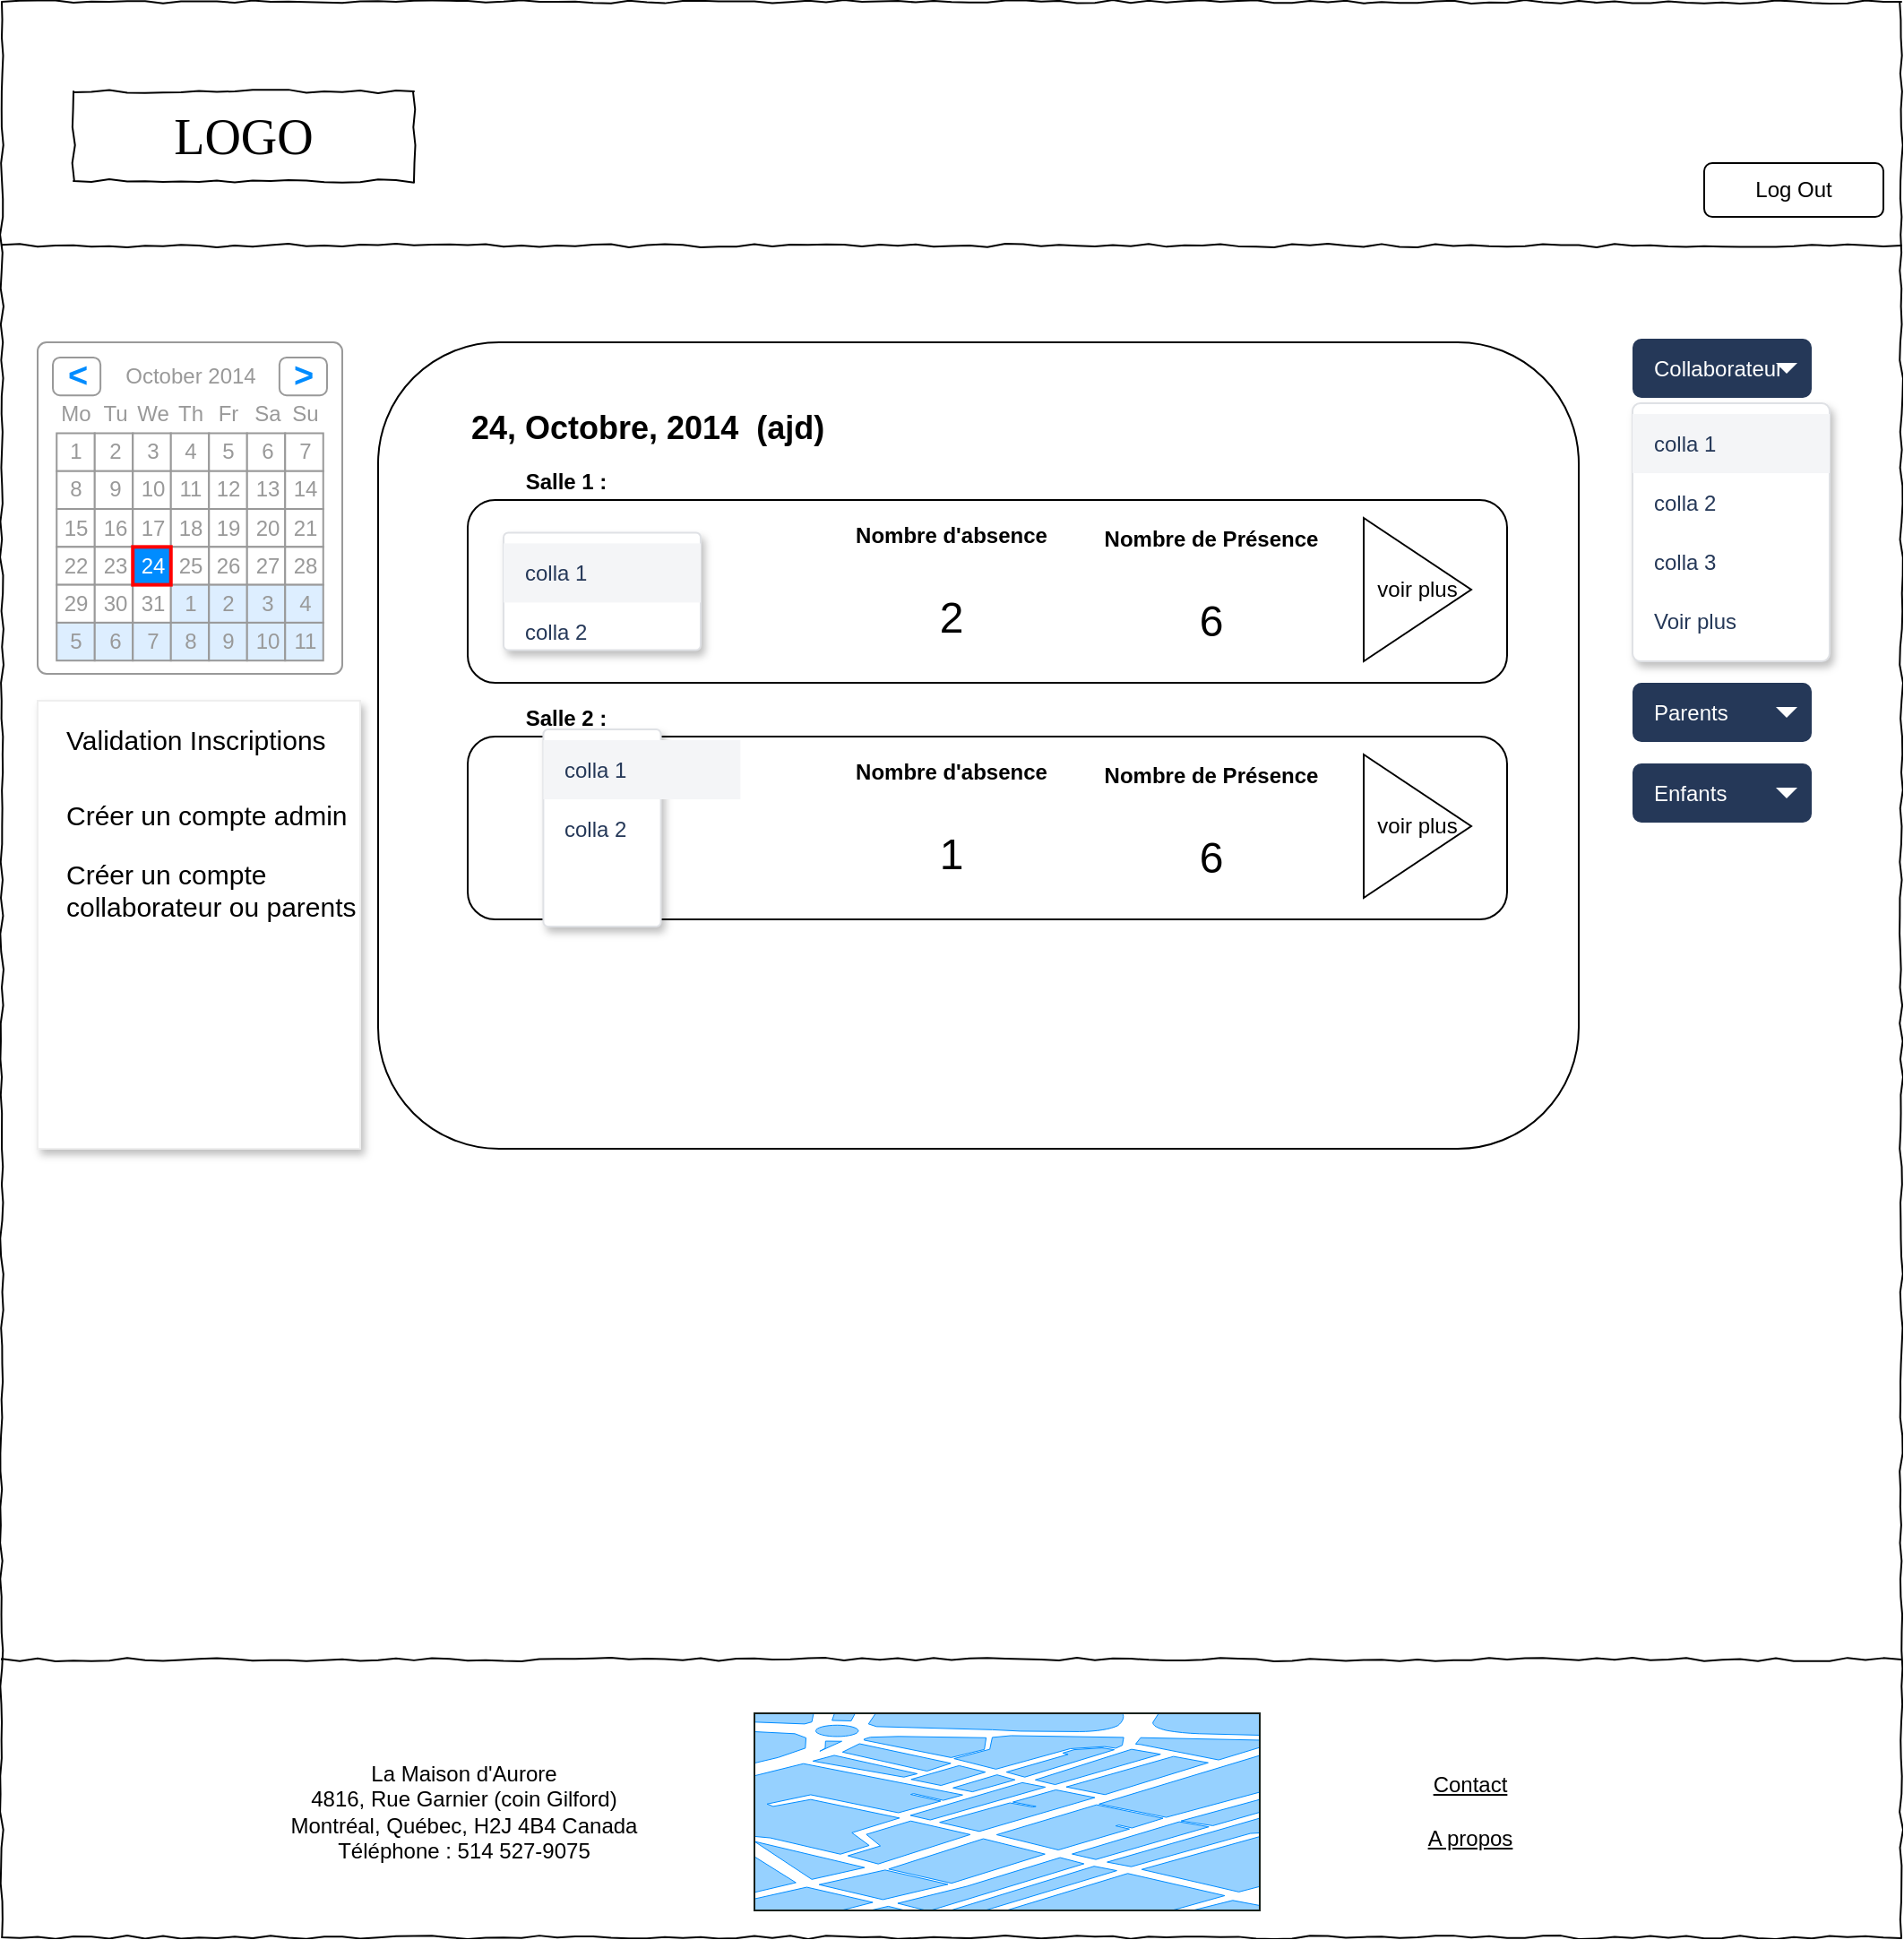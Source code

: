 <mxfile version="12.7.8" type="device"><diagram id="pYdvfN5qoWfZJTJxI68F" name="Page-1"><mxGraphModel dx="1278" dy="580" grid="1" gridSize="10" guides="1" tooltips="1" connect="1" arrows="1" fold="1" page="1" pageScale="1" pageWidth="850" pageHeight="1100" math="0" shadow="0"><root><mxCell id="EzVGDinSTwjoO5Y0ohgU-0"/><mxCell id="EzVGDinSTwjoO5Y0ohgU-1" parent="EzVGDinSTwjoO5Y0ohgU-0"/><mxCell id="vW4Id9L8aDtQEj2Flu6k-0" value="" style="whiteSpace=wrap;html=1;rounded=0;shadow=0;labelBackgroundColor=none;strokeColor=#000000;strokeWidth=1;fillColor=none;fontFamily=Verdana;fontSize=12;fontColor=#000000;align=center;comic=1;" vertex="1" parent="EzVGDinSTwjoO5Y0ohgU-1"><mxGeometry x="20" y="10" width="1060" height="1080" as="geometry"/></mxCell><mxCell id="vW4Id9L8aDtQEj2Flu6k-1" value="LOGO" style="whiteSpace=wrap;html=1;rounded=0;shadow=0;labelBackgroundColor=none;strokeWidth=1;fontFamily=Verdana;fontSize=28;align=center;comic=1;" vertex="1" parent="EzVGDinSTwjoO5Y0ohgU-1"><mxGeometry x="60" y="60" width="190" height="50" as="geometry"/></mxCell><mxCell id="vW4Id9L8aDtQEj2Flu6k-2" value="" style="line;strokeWidth=1;html=1;rounded=0;shadow=0;labelBackgroundColor=none;fillColor=none;fontFamily=Verdana;fontSize=14;fontColor=#000000;align=center;comic=1;" vertex="1" parent="EzVGDinSTwjoO5Y0ohgU-1"><mxGeometry x="20" y="141" width="1060" height="10" as="geometry"/></mxCell><mxCell id="vW4Id9L8aDtQEj2Flu6k-3" value="" style="line;strokeWidth=1;html=1;rounded=0;shadow=0;labelBackgroundColor=none;fillColor=none;fontFamily=Verdana;fontSize=14;fontColor=#000000;align=center;comic=1;" vertex="1" parent="EzVGDinSTwjoO5Y0ohgU-1"><mxGeometry x="20" y="930" width="1060" height="10" as="geometry"/></mxCell><mxCell id="vW4Id9L8aDtQEj2Flu6k-4" value="Contact" style="text;html=1;strokeColor=none;fillColor=none;align=center;verticalAlign=middle;whiteSpace=wrap;rounded=0;fontStyle=4" vertex="1" parent="EzVGDinSTwjoO5Y0ohgU-1"><mxGeometry x="773" y="995" width="133" height="20" as="geometry"/></mxCell><mxCell id="vW4Id9L8aDtQEj2Flu6k-5" value="A propos" style="text;html=1;strokeColor=none;fillColor=none;align=center;verticalAlign=middle;whiteSpace=wrap;rounded=0;fontStyle=4" vertex="1" parent="EzVGDinSTwjoO5Y0ohgU-1"><mxGeometry x="773" y="1025" width="133" height="20" as="geometry"/></mxCell><mxCell id="vW4Id9L8aDtQEj2Flu6k-6" value="" style="verticalLabelPosition=bottom;verticalAlign=top;html=1;shadow=0;dashed=0;strokeWidth=1;shape=mxgraph.ios.iBgMap;strokeColor=#18211b;strokeColor2=#008cff;fillColor2=#96D1FF;" vertex="1" parent="EzVGDinSTwjoO5Y0ohgU-1"><mxGeometry x="440" y="965" width="282" height="110" as="geometry"/></mxCell><mxCell id="vW4Id9L8aDtQEj2Flu6k-7" value="La Maison d'Aurore &lt;br&gt;4816, Rue Garnier (coin Gilford)&lt;br&gt;Montréal, Québec, H2J 4B4 Canada &lt;br&gt;Téléphone : 514 527-9075" style="text;html=1;strokeColor=none;fillColor=none;align=center;verticalAlign=middle;whiteSpace=wrap;rounded=0;fontStyle=0" vertex="1" parent="EzVGDinSTwjoO5Y0ohgU-1"><mxGeometry x="177.5" y="955" width="200" height="130" as="geometry"/></mxCell><mxCell id="Zo04l2iPIsnCxyLnfSjC-1" value="" style="group" vertex="1" connectable="0" parent="EzVGDinSTwjoO5Y0ohgU-1"><mxGeometry x="930" y="390" width="110" height="180" as="geometry"/></mxCell><mxCell id="vW4Id9L8aDtQEj2Flu6k-44" value="Parents" style="rounded=1;fillColor=#253858;strokeColor=none;html=1;fontColor=#ffffff;align=left;fontSize=12;spacingLeft=10" vertex="1" parent="Zo04l2iPIsnCxyLnfSjC-1"><mxGeometry width="100" height="33" as="geometry"/></mxCell><mxCell id="vW4Id9L8aDtQEj2Flu6k-45" value="" style="shape=triangle;direction=south;fillColor=#ffffff;strokeColor=none;html=1" vertex="1" parent="vW4Id9L8aDtQEj2Flu6k-44"><mxGeometry x="1" y="0.5" width="12" height="6" relative="1" as="geometry"><mxPoint x="-20" y="-3" as="offset"/></mxGeometry></mxCell><mxCell id="Zo04l2iPIsnCxyLnfSjC-2" value="" style="group" vertex="1" connectable="0" parent="EzVGDinSTwjoO5Y0ohgU-1"><mxGeometry x="930" y="435" width="110" height="180" as="geometry"/></mxCell><mxCell id="Zo04l2iPIsnCxyLnfSjC-3" value="Enfants" style="rounded=1;fillColor=#253858;strokeColor=none;html=1;fontColor=#ffffff;align=left;fontSize=12;spacingLeft=10" vertex="1" parent="Zo04l2iPIsnCxyLnfSjC-2"><mxGeometry width="100" height="33" as="geometry"/></mxCell><mxCell id="Zo04l2iPIsnCxyLnfSjC-4" value="" style="shape=triangle;direction=south;fillColor=#ffffff;strokeColor=none;html=1" vertex="1" parent="Zo04l2iPIsnCxyLnfSjC-3"><mxGeometry x="1" y="0.5" width="12" height="6" relative="1" as="geometry"><mxPoint x="-20" y="-3" as="offset"/></mxGeometry></mxCell><mxCell id="Zo04l2iPIsnCxyLnfSjC-65" value="" style="rounded=1;whiteSpace=wrap;html=1;" vertex="1" parent="EzVGDinSTwjoO5Y0ohgU-1"><mxGeometry x="230" y="200" width="670" height="450" as="geometry"/></mxCell><mxCell id="Zo04l2iPIsnCxyLnfSjC-66" value="&lt;b&gt;&lt;font style=&quot;font-size: 18px&quot;&gt;24, Octobre, 2014&amp;nbsp; (ajd)&lt;/font&gt;&lt;/b&gt;" style="text;html=1;strokeColor=none;fillColor=none;align=left;verticalAlign=middle;whiteSpace=wrap;rounded=0;" vertex="1" parent="EzVGDinSTwjoO5Y0ohgU-1"><mxGeometry x="280" y="238" width="370" height="20" as="geometry"/></mxCell><mxCell id="Zo04l2iPIsnCxyLnfSjC-91" value="" style="group" vertex="1" connectable="0" parent="EzVGDinSTwjoO5Y0ohgU-1"><mxGeometry x="40" y="200" width="170" height="185" as="geometry"/></mxCell><mxCell id="Zo04l2iPIsnCxyLnfSjC-12" value="" style="strokeWidth=1;shadow=0;dashed=0;align=center;html=1;shape=mxgraph.mockup.forms.rrect;rSize=5;strokeColor=#999999;fillColor=#ffffff;" vertex="1" parent="Zo04l2iPIsnCxyLnfSjC-91"><mxGeometry width="170" height="185" as="geometry"/></mxCell><mxCell id="Zo04l2iPIsnCxyLnfSjC-13" value="October 2014" style="strokeWidth=1;shadow=0;dashed=0;align=center;html=1;shape=mxgraph.mockup.forms.anchor;fontColor=#999999;" vertex="1" parent="Zo04l2iPIsnCxyLnfSjC-12"><mxGeometry x="31.875" y="8.457" width="106.25" height="21.143" as="geometry"/></mxCell><mxCell id="Zo04l2iPIsnCxyLnfSjC-14" value="&lt;" style="strokeWidth=1;shadow=0;dashed=0;align=center;html=1;shape=mxgraph.mockup.forms.rrect;rSize=4;strokeColor=#999999;fontColor=#008cff;fontSize=19;fontStyle=1;" vertex="1" parent="Zo04l2iPIsnCxyLnfSjC-12"><mxGeometry x="8.5" y="8.457" width="26.562" height="21.143" as="geometry"/></mxCell><mxCell id="Zo04l2iPIsnCxyLnfSjC-15" value="&gt;" style="strokeWidth=1;shadow=0;dashed=0;align=center;html=1;shape=mxgraph.mockup.forms.rrect;rSize=4;strokeColor=#999999;fontColor=#008cff;fontSize=19;fontStyle=1;" vertex="1" parent="Zo04l2iPIsnCxyLnfSjC-12"><mxGeometry x="134.938" y="8.457" width="26.562" height="21.143" as="geometry"/></mxCell><mxCell id="Zo04l2iPIsnCxyLnfSjC-16" value="Mo" style="strokeWidth=1;shadow=0;dashed=0;align=center;html=1;shape=mxgraph.mockup.forms.anchor;fontColor=#999999;" vertex="1" parent="Zo04l2iPIsnCxyLnfSjC-12"><mxGeometry x="10.625" y="29.6" width="21.25" height="21.143" as="geometry"/></mxCell><mxCell id="Zo04l2iPIsnCxyLnfSjC-17" value="Tu" style="strokeWidth=1;shadow=0;dashed=0;align=center;html=1;shape=mxgraph.mockup.forms.anchor;fontColor=#999999;" vertex="1" parent="Zo04l2iPIsnCxyLnfSjC-12"><mxGeometry x="31.875" y="29.6" width="21.25" height="21.143" as="geometry"/></mxCell><mxCell id="Zo04l2iPIsnCxyLnfSjC-18" value="We" style="strokeWidth=1;shadow=0;dashed=0;align=center;html=1;shape=mxgraph.mockup.forms.anchor;fontColor=#999999;" vertex="1" parent="Zo04l2iPIsnCxyLnfSjC-12"><mxGeometry x="53.125" y="29.6" width="21.25" height="21.143" as="geometry"/></mxCell><mxCell id="Zo04l2iPIsnCxyLnfSjC-19" value="Th" style="strokeWidth=1;shadow=0;dashed=0;align=center;html=1;shape=mxgraph.mockup.forms.anchor;fontColor=#999999;" vertex="1" parent="Zo04l2iPIsnCxyLnfSjC-12"><mxGeometry x="74.375" y="29.6" width="21.25" height="21.143" as="geometry"/></mxCell><mxCell id="Zo04l2iPIsnCxyLnfSjC-20" value="Fr" style="strokeWidth=1;shadow=0;dashed=0;align=center;html=1;shape=mxgraph.mockup.forms.anchor;fontColor=#999999;" vertex="1" parent="Zo04l2iPIsnCxyLnfSjC-12"><mxGeometry x="95.625" y="29.6" width="21.25" height="21.143" as="geometry"/></mxCell><mxCell id="Zo04l2iPIsnCxyLnfSjC-21" value="Sa" style="strokeWidth=1;shadow=0;dashed=0;align=center;html=1;shape=mxgraph.mockup.forms.anchor;fontColor=#999999;" vertex="1" parent="Zo04l2iPIsnCxyLnfSjC-12"><mxGeometry x="116.875" y="29.6" width="21.25" height="21.143" as="geometry"/></mxCell><mxCell id="Zo04l2iPIsnCxyLnfSjC-22" value="Su" style="strokeWidth=1;shadow=0;dashed=0;align=center;html=1;shape=mxgraph.mockup.forms.anchor;fontColor=#999999;" vertex="1" parent="Zo04l2iPIsnCxyLnfSjC-12"><mxGeometry x="138.125" y="29.6" width="21.25" height="21.143" as="geometry"/></mxCell><mxCell id="Zo04l2iPIsnCxyLnfSjC-23" value="1" style="strokeWidth=1;shadow=0;dashed=0;align=center;html=1;shape=mxgraph.mockup.forms.rrect;rSize=0;strokeColor=#999999;fontColor=#999999;" vertex="1" parent="Zo04l2iPIsnCxyLnfSjC-12"><mxGeometry x="10.625" y="50.743" width="21.25" height="21.143" as="geometry"/></mxCell><mxCell id="Zo04l2iPIsnCxyLnfSjC-24" value="2" style="strokeWidth=1;shadow=0;dashed=0;align=center;html=1;shape=mxgraph.mockup.forms.rrect;rSize=0;strokeColor=#999999;fontColor=#999999;" vertex="1" parent="Zo04l2iPIsnCxyLnfSjC-12"><mxGeometry x="31.875" y="50.743" width="21.25" height="21.143" as="geometry"/></mxCell><mxCell id="Zo04l2iPIsnCxyLnfSjC-25" value="3" style="strokeWidth=1;shadow=0;dashed=0;align=center;html=1;shape=mxgraph.mockup.forms.rrect;rSize=0;strokeColor=#999999;fontColor=#999999;" vertex="1" parent="Zo04l2iPIsnCxyLnfSjC-12"><mxGeometry x="53.125" y="50.743" width="21.25" height="21.143" as="geometry"/></mxCell><mxCell id="Zo04l2iPIsnCxyLnfSjC-26" value="4" style="strokeWidth=1;shadow=0;dashed=0;align=center;html=1;shape=mxgraph.mockup.forms.rrect;rSize=0;strokeColor=#999999;fontColor=#999999;" vertex="1" parent="Zo04l2iPIsnCxyLnfSjC-12"><mxGeometry x="74.375" y="50.743" width="21.25" height="21.143" as="geometry"/></mxCell><mxCell id="Zo04l2iPIsnCxyLnfSjC-27" value="5" style="strokeWidth=1;shadow=0;dashed=0;align=center;html=1;shape=mxgraph.mockup.forms.rrect;rSize=0;strokeColor=#999999;fontColor=#999999;" vertex="1" parent="Zo04l2iPIsnCxyLnfSjC-12"><mxGeometry x="95.625" y="50.743" width="21.25" height="21.143" as="geometry"/></mxCell><mxCell id="Zo04l2iPIsnCxyLnfSjC-28" value="6" style="strokeWidth=1;shadow=0;dashed=0;align=center;html=1;shape=mxgraph.mockup.forms.rrect;rSize=0;strokeColor=#999999;fontColor=#999999;" vertex="1" parent="Zo04l2iPIsnCxyLnfSjC-12"><mxGeometry x="116.875" y="50.743" width="21.25" height="21.143" as="geometry"/></mxCell><mxCell id="Zo04l2iPIsnCxyLnfSjC-29" value="7" style="strokeWidth=1;shadow=0;dashed=0;align=center;html=1;shape=mxgraph.mockup.forms.rrect;rSize=0;strokeColor=#999999;fontColor=#999999;" vertex="1" parent="Zo04l2iPIsnCxyLnfSjC-12"><mxGeometry x="138.125" y="50.743" width="21.25" height="21.143" as="geometry"/></mxCell><mxCell id="Zo04l2iPIsnCxyLnfSjC-30" value="8" style="strokeWidth=1;shadow=0;dashed=0;align=center;html=1;shape=mxgraph.mockup.forms.rrect;rSize=0;strokeColor=#999999;fontColor=#999999;" vertex="1" parent="Zo04l2iPIsnCxyLnfSjC-12"><mxGeometry x="10.625" y="71.886" width="21.25" height="21.143" as="geometry"/></mxCell><mxCell id="Zo04l2iPIsnCxyLnfSjC-31" value="9" style="strokeWidth=1;shadow=0;dashed=0;align=center;html=1;shape=mxgraph.mockup.forms.rrect;rSize=0;strokeColor=#999999;fontColor=#999999;" vertex="1" parent="Zo04l2iPIsnCxyLnfSjC-12"><mxGeometry x="31.875" y="71.886" width="21.25" height="21.143" as="geometry"/></mxCell><mxCell id="Zo04l2iPIsnCxyLnfSjC-32" value="10" style="strokeWidth=1;shadow=0;dashed=0;align=center;html=1;shape=mxgraph.mockup.forms.rrect;rSize=0;strokeColor=#999999;fontColor=#999999;" vertex="1" parent="Zo04l2iPIsnCxyLnfSjC-12"><mxGeometry x="53.125" y="71.886" width="21.25" height="21.143" as="geometry"/></mxCell><mxCell id="Zo04l2iPIsnCxyLnfSjC-33" value="11" style="strokeWidth=1;shadow=0;dashed=0;align=center;html=1;shape=mxgraph.mockup.forms.rrect;rSize=0;strokeColor=#999999;fontColor=#999999;" vertex="1" parent="Zo04l2iPIsnCxyLnfSjC-12"><mxGeometry x="74.375" y="71.886" width="21.25" height="21.143" as="geometry"/></mxCell><mxCell id="Zo04l2iPIsnCxyLnfSjC-34" value="12" style="strokeWidth=1;shadow=0;dashed=0;align=center;html=1;shape=mxgraph.mockup.forms.rrect;rSize=0;strokeColor=#999999;fontColor=#999999;" vertex="1" parent="Zo04l2iPIsnCxyLnfSjC-12"><mxGeometry x="95.625" y="71.886" width="21.25" height="21.143" as="geometry"/></mxCell><mxCell id="Zo04l2iPIsnCxyLnfSjC-35" value="13" style="strokeWidth=1;shadow=0;dashed=0;align=center;html=1;shape=mxgraph.mockup.forms.rrect;rSize=0;strokeColor=#999999;fontColor=#999999;" vertex="1" parent="Zo04l2iPIsnCxyLnfSjC-12"><mxGeometry x="116.875" y="71.886" width="21.25" height="21.143" as="geometry"/></mxCell><mxCell id="Zo04l2iPIsnCxyLnfSjC-36" value="14" style="strokeWidth=1;shadow=0;dashed=0;align=center;html=1;shape=mxgraph.mockup.forms.rrect;rSize=0;strokeColor=#999999;fontColor=#999999;" vertex="1" parent="Zo04l2iPIsnCxyLnfSjC-12"><mxGeometry x="138.125" y="71.886" width="21.25" height="21.143" as="geometry"/></mxCell><mxCell id="Zo04l2iPIsnCxyLnfSjC-37" value="15" style="strokeWidth=1;shadow=0;dashed=0;align=center;html=1;shape=mxgraph.mockup.forms.rrect;rSize=0;strokeColor=#999999;fontColor=#999999;" vertex="1" parent="Zo04l2iPIsnCxyLnfSjC-12"><mxGeometry x="10.625" y="93.029" width="21.25" height="21.143" as="geometry"/></mxCell><mxCell id="Zo04l2iPIsnCxyLnfSjC-38" value="16" style="strokeWidth=1;shadow=0;dashed=0;align=center;html=1;shape=mxgraph.mockup.forms.rrect;rSize=0;strokeColor=#999999;fontColor=#999999;" vertex="1" parent="Zo04l2iPIsnCxyLnfSjC-12"><mxGeometry x="31.875" y="93.029" width="21.25" height="21.143" as="geometry"/></mxCell><mxCell id="Zo04l2iPIsnCxyLnfSjC-39" value="17" style="strokeWidth=1;shadow=0;dashed=0;align=center;html=1;shape=mxgraph.mockup.forms.rrect;rSize=0;strokeColor=#999999;fontColor=#999999;" vertex="1" parent="Zo04l2iPIsnCxyLnfSjC-12"><mxGeometry x="53.125" y="93.029" width="21.25" height="21.143" as="geometry"/></mxCell><mxCell id="Zo04l2iPIsnCxyLnfSjC-40" value="18" style="strokeWidth=1;shadow=0;dashed=0;align=center;html=1;shape=mxgraph.mockup.forms.rrect;rSize=0;strokeColor=#999999;fontColor=#999999;" vertex="1" parent="Zo04l2iPIsnCxyLnfSjC-12"><mxGeometry x="74.375" y="93.029" width="21.25" height="21.143" as="geometry"/></mxCell><mxCell id="Zo04l2iPIsnCxyLnfSjC-41" value="19" style="strokeWidth=1;shadow=0;dashed=0;align=center;html=1;shape=mxgraph.mockup.forms.rrect;rSize=0;strokeColor=#999999;fontColor=#999999;" vertex="1" parent="Zo04l2iPIsnCxyLnfSjC-12"><mxGeometry x="95.625" y="93.029" width="21.25" height="21.143" as="geometry"/></mxCell><mxCell id="Zo04l2iPIsnCxyLnfSjC-42" value="20" style="strokeWidth=1;shadow=0;dashed=0;align=center;html=1;shape=mxgraph.mockup.forms.rrect;rSize=0;strokeColor=#999999;fontColor=#999999;" vertex="1" parent="Zo04l2iPIsnCxyLnfSjC-12"><mxGeometry x="116.875" y="93.029" width="21.25" height="21.143" as="geometry"/></mxCell><mxCell id="Zo04l2iPIsnCxyLnfSjC-43" value="21" style="strokeWidth=1;shadow=0;dashed=0;align=center;html=1;shape=mxgraph.mockup.forms.rrect;rSize=0;strokeColor=#999999;fontColor=#999999;" vertex="1" parent="Zo04l2iPIsnCxyLnfSjC-12"><mxGeometry x="138.125" y="93.029" width="21.25" height="21.143" as="geometry"/></mxCell><mxCell id="Zo04l2iPIsnCxyLnfSjC-44" value="22" style="strokeWidth=1;shadow=0;dashed=0;align=center;html=1;shape=mxgraph.mockup.forms.rrect;rSize=0;strokeColor=#999999;fontColor=#999999;" vertex="1" parent="Zo04l2iPIsnCxyLnfSjC-12"><mxGeometry x="10.625" y="114.171" width="21.25" height="21.143" as="geometry"/></mxCell><mxCell id="Zo04l2iPIsnCxyLnfSjC-45" value="23" style="strokeWidth=1;shadow=0;dashed=0;align=center;html=1;shape=mxgraph.mockup.forms.rrect;rSize=0;strokeColor=#999999;fontColor=#999999;" vertex="1" parent="Zo04l2iPIsnCxyLnfSjC-12"><mxGeometry x="31.875" y="114.171" width="21.25" height="21.143" as="geometry"/></mxCell><mxCell id="Zo04l2iPIsnCxyLnfSjC-46" value="25" style="strokeWidth=1;shadow=0;dashed=0;align=center;html=1;shape=mxgraph.mockup.forms.rrect;rSize=0;strokeColor=#999999;fontColor=#999999;" vertex="1" parent="Zo04l2iPIsnCxyLnfSjC-12"><mxGeometry x="74.375" y="114.171" width="21.25" height="21.143" as="geometry"/></mxCell><mxCell id="Zo04l2iPIsnCxyLnfSjC-47" value="26" style="strokeWidth=1;shadow=0;dashed=0;align=center;html=1;shape=mxgraph.mockup.forms.rrect;rSize=0;strokeColor=#999999;fontColor=#999999;" vertex="1" parent="Zo04l2iPIsnCxyLnfSjC-12"><mxGeometry x="95.625" y="114.171" width="21.25" height="21.143" as="geometry"/></mxCell><mxCell id="Zo04l2iPIsnCxyLnfSjC-48" value="27" style="strokeWidth=1;shadow=0;dashed=0;align=center;html=1;shape=mxgraph.mockup.forms.rrect;rSize=0;strokeColor=#999999;fontColor=#999999;" vertex="1" parent="Zo04l2iPIsnCxyLnfSjC-12"><mxGeometry x="116.875" y="114.171" width="21.25" height="21.143" as="geometry"/></mxCell><mxCell id="Zo04l2iPIsnCxyLnfSjC-49" value="28" style="strokeWidth=1;shadow=0;dashed=0;align=center;html=1;shape=mxgraph.mockup.forms.rrect;rSize=0;strokeColor=#999999;fontColor=#999999;" vertex="1" parent="Zo04l2iPIsnCxyLnfSjC-12"><mxGeometry x="138.125" y="114.171" width="21.25" height="21.143" as="geometry"/></mxCell><mxCell id="Zo04l2iPIsnCxyLnfSjC-50" value="29" style="strokeWidth=1;shadow=0;dashed=0;align=center;html=1;shape=mxgraph.mockup.forms.rrect;rSize=0;strokeColor=#999999;fontColor=#999999;" vertex="1" parent="Zo04l2iPIsnCxyLnfSjC-12"><mxGeometry x="10.625" y="135.314" width="21.25" height="21.143" as="geometry"/></mxCell><mxCell id="Zo04l2iPIsnCxyLnfSjC-51" value="30" style="strokeWidth=1;shadow=0;dashed=0;align=center;html=1;shape=mxgraph.mockup.forms.rrect;rSize=0;strokeColor=#999999;fontColor=#999999;" vertex="1" parent="Zo04l2iPIsnCxyLnfSjC-12"><mxGeometry x="31.875" y="135.314" width="21.25" height="21.143" as="geometry"/></mxCell><mxCell id="Zo04l2iPIsnCxyLnfSjC-52" value="31" style="strokeWidth=1;shadow=0;dashed=0;align=center;html=1;shape=mxgraph.mockup.forms.rrect;rSize=0;strokeColor=#999999;fontColor=#999999;" vertex="1" parent="Zo04l2iPIsnCxyLnfSjC-12"><mxGeometry x="53.125" y="135.314" width="21.25" height="21.143" as="geometry"/></mxCell><mxCell id="Zo04l2iPIsnCxyLnfSjC-53" value="1" style="strokeWidth=1;shadow=0;dashed=0;align=center;html=1;shape=mxgraph.mockup.forms.rrect;rSize=0;strokeColor=#999999;fontColor=#999999;fillColor=#ddeeff;" vertex="1" parent="Zo04l2iPIsnCxyLnfSjC-12"><mxGeometry x="74.375" y="135.314" width="21.25" height="21.143" as="geometry"/></mxCell><mxCell id="Zo04l2iPIsnCxyLnfSjC-54" value="2" style="strokeWidth=1;shadow=0;dashed=0;align=center;html=1;shape=mxgraph.mockup.forms.rrect;rSize=0;strokeColor=#999999;fontColor=#999999;fillColor=#ddeeff;" vertex="1" parent="Zo04l2iPIsnCxyLnfSjC-12"><mxGeometry x="95.625" y="135.314" width="21.25" height="21.143" as="geometry"/></mxCell><mxCell id="Zo04l2iPIsnCxyLnfSjC-55" value="3" style="strokeWidth=1;shadow=0;dashed=0;align=center;html=1;shape=mxgraph.mockup.forms.rrect;rSize=0;strokeColor=#999999;fontColor=#999999;fillColor=#ddeeff;" vertex="1" parent="Zo04l2iPIsnCxyLnfSjC-12"><mxGeometry x="116.875" y="135.314" width="21.25" height="21.143" as="geometry"/></mxCell><mxCell id="Zo04l2iPIsnCxyLnfSjC-56" value="4" style="strokeWidth=1;shadow=0;dashed=0;align=center;html=1;shape=mxgraph.mockup.forms.rrect;rSize=0;strokeColor=#999999;fontColor=#999999;fillColor=#ddeeff;" vertex="1" parent="Zo04l2iPIsnCxyLnfSjC-12"><mxGeometry x="138.125" y="135.314" width="21.25" height="21.143" as="geometry"/></mxCell><mxCell id="Zo04l2iPIsnCxyLnfSjC-57" value="5" style="strokeWidth=1;shadow=0;dashed=0;align=center;html=1;shape=mxgraph.mockup.forms.rrect;rSize=0;strokeColor=#999999;fontColor=#999999;fillColor=#ddeeff;" vertex="1" parent="Zo04l2iPIsnCxyLnfSjC-12"><mxGeometry x="10.625" y="156.457" width="21.25" height="21.143" as="geometry"/></mxCell><mxCell id="Zo04l2iPIsnCxyLnfSjC-58" value="6" style="strokeWidth=1;shadow=0;dashed=0;align=center;html=1;shape=mxgraph.mockup.forms.rrect;rSize=0;strokeColor=#999999;fontColor=#999999;fillColor=#ddeeff;" vertex="1" parent="Zo04l2iPIsnCxyLnfSjC-12"><mxGeometry x="31.875" y="156.457" width="21.25" height="21.143" as="geometry"/></mxCell><mxCell id="Zo04l2iPIsnCxyLnfSjC-59" value="7" style="strokeWidth=1;shadow=0;dashed=0;align=center;html=1;shape=mxgraph.mockup.forms.rrect;rSize=0;strokeColor=#999999;fontColor=#999999;fillColor=#ddeeff;" vertex="1" parent="Zo04l2iPIsnCxyLnfSjC-12"><mxGeometry x="53.125" y="156.457" width="21.25" height="21.143" as="geometry"/></mxCell><mxCell id="Zo04l2iPIsnCxyLnfSjC-60" value="8" style="strokeWidth=1;shadow=0;dashed=0;align=center;html=1;shape=mxgraph.mockup.forms.rrect;rSize=0;strokeColor=#999999;fontColor=#999999;fillColor=#ddeeff;" vertex="1" parent="Zo04l2iPIsnCxyLnfSjC-12"><mxGeometry x="74.375" y="156.457" width="21.25" height="21.143" as="geometry"/></mxCell><mxCell id="Zo04l2iPIsnCxyLnfSjC-61" value="9" style="strokeWidth=1;shadow=0;dashed=0;align=center;html=1;shape=mxgraph.mockup.forms.rrect;rSize=0;strokeColor=#999999;fontColor=#999999;fillColor=#ddeeff;" vertex="1" parent="Zo04l2iPIsnCxyLnfSjC-12"><mxGeometry x="95.625" y="156.457" width="21.25" height="21.143" as="geometry"/></mxCell><mxCell id="Zo04l2iPIsnCxyLnfSjC-62" value="10" style="strokeWidth=1;shadow=0;dashed=0;align=center;html=1;shape=mxgraph.mockup.forms.rrect;rSize=0;strokeColor=#999999;fontColor=#999999;fillColor=#ddeeff;" vertex="1" parent="Zo04l2iPIsnCxyLnfSjC-12"><mxGeometry x="116.875" y="156.457" width="21.25" height="21.143" as="geometry"/></mxCell><mxCell id="Zo04l2iPIsnCxyLnfSjC-63" value="11" style="strokeWidth=1;shadow=0;dashed=0;align=center;html=1;shape=mxgraph.mockup.forms.rrect;rSize=0;strokeColor=#999999;fontColor=#999999;fillColor=#ddeeff;" vertex="1" parent="Zo04l2iPIsnCxyLnfSjC-12"><mxGeometry x="138.125" y="156.457" width="21.25" height="21.143" as="geometry"/></mxCell><mxCell id="Zo04l2iPIsnCxyLnfSjC-64" value="24" style="strokeWidth=1;shadow=0;dashed=0;align=center;html=1;shape=mxgraph.mockup.forms.rrect;rSize=0;strokeColor=#ff0000;fontColor=#ffffff;strokeWidth=2;fillColor=#008cff;" vertex="1" parent="Zo04l2iPIsnCxyLnfSjC-12"><mxGeometry x="53.125" y="114.171" width="21.25" height="21.143" as="geometry"/></mxCell><mxCell id="Zo04l2iPIsnCxyLnfSjC-94" value="" style="group" vertex="1" connectable="0" parent="EzVGDinSTwjoO5Y0ohgU-1"><mxGeometry x="280" y="268" width="580" height="122" as="geometry"/></mxCell><mxCell id="Zo04l2iPIsnCxyLnfSjC-68" value="" style="rounded=1;whiteSpace=wrap;html=1;" vertex="1" parent="Zo04l2iPIsnCxyLnfSjC-94"><mxGeometry y="20" width="580" height="102" as="geometry"/></mxCell><mxCell id="Zo04l2iPIsnCxyLnfSjC-69" value="Salle 1 :" style="text;html=1;strokeColor=none;fillColor=none;align=center;verticalAlign=middle;whiteSpace=wrap;rounded=0;fontStyle=1" vertex="1" parent="Zo04l2iPIsnCxyLnfSjC-94"><mxGeometry x="10" width="90" height="20" as="geometry"/></mxCell><mxCell id="Zo04l2iPIsnCxyLnfSjC-77" value="" style="rounded=1;fillColor=#ffffff;strokeColor=#DFE1E5;shadow=1;html=1;arcSize=4" vertex="1" parent="Zo04l2iPIsnCxyLnfSjC-94"><mxGeometry x="20" y="38.2" width="110" height="65.6" as="geometry"/></mxCell><mxCell id="Zo04l2iPIsnCxyLnfSjC-78" value="colla 1" style="rounded=0;fillColor=#F4F5F7;strokeColor=none;shadow=0;html=1;align=left;fontSize=12;spacingLeft=10;fontColor=#253858;resizeWidth=1" vertex="1" parent="Zo04l2iPIsnCxyLnfSjC-77"><mxGeometry width="110" height="33" relative="1" as="geometry"><mxPoint y="6" as="offset"/></mxGeometry></mxCell><mxCell id="Zo04l2iPIsnCxyLnfSjC-79" value="colla 2" style="rounded=0;fillColor=none;strokeColor=none;shadow=0;html=1;align=left;fontSize=12;spacingLeft=10;fontColor=#253858;resizeWidth=1" vertex="1" parent="Zo04l2iPIsnCxyLnfSjC-77"><mxGeometry width="110" height="33" relative="1" as="geometry"><mxPoint y="39" as="offset"/></mxGeometry></mxCell><mxCell id="Zo04l2iPIsnCxyLnfSjC-85" value="" style="group" vertex="1" connectable="0" parent="Zo04l2iPIsnCxyLnfSjC-94"><mxGeometry x="205" y="30" width="130" height="72" as="geometry"/></mxCell><mxCell id="Zo04l2iPIsnCxyLnfSjC-83" value="&lt;b&gt;Nombre d'absence&lt;/b&gt;" style="text;html=1;strokeColor=none;fillColor=none;align=center;verticalAlign=middle;whiteSpace=wrap;rounded=0;" vertex="1" parent="Zo04l2iPIsnCxyLnfSjC-85"><mxGeometry width="130" height="20" as="geometry"/></mxCell><mxCell id="Zo04l2iPIsnCxyLnfSjC-84" value="&lt;font style=&quot;font-size: 24px&quot;&gt;2&lt;/font&gt;" style="text;html=1;strokeColor=none;fillColor=none;align=center;verticalAlign=middle;whiteSpace=wrap;rounded=0;" vertex="1" parent="Zo04l2iPIsnCxyLnfSjC-85"><mxGeometry x="40" y="40" width="50" height="32" as="geometry"/></mxCell><mxCell id="Zo04l2iPIsnCxyLnfSjC-86" value="" style="group" vertex="1" connectable="0" parent="Zo04l2iPIsnCxyLnfSjC-94"><mxGeometry x="350" y="32" width="130" height="72" as="geometry"/></mxCell><mxCell id="Zo04l2iPIsnCxyLnfSjC-87" value="&lt;b&gt;Nombre de Présence&lt;/b&gt;" style="text;html=1;strokeColor=none;fillColor=none;align=center;verticalAlign=middle;whiteSpace=wrap;rounded=0;" vertex="1" parent="Zo04l2iPIsnCxyLnfSjC-86"><mxGeometry width="130" height="20" as="geometry"/></mxCell><mxCell id="Zo04l2iPIsnCxyLnfSjC-88" value="&lt;span style=&quot;font-size: 24px&quot;&gt;6&lt;/span&gt;" style="text;html=1;strokeColor=none;fillColor=none;align=center;verticalAlign=middle;whiteSpace=wrap;rounded=0;" vertex="1" parent="Zo04l2iPIsnCxyLnfSjC-86"><mxGeometry x="40" y="40" width="50" height="32" as="geometry"/></mxCell><mxCell id="Zo04l2iPIsnCxyLnfSjC-90" value="voir plus" style="triangle;whiteSpace=wrap;html=1;" vertex="1" parent="Zo04l2iPIsnCxyLnfSjC-94"><mxGeometry x="500" y="30" width="60" height="80" as="geometry"/></mxCell><mxCell id="Zo04l2iPIsnCxyLnfSjC-95" value="" style="group" vertex="1" connectable="0" parent="EzVGDinSTwjoO5Y0ohgU-1"><mxGeometry x="930" y="198" width="110" height="180" as="geometry"/></mxCell><mxCell id="Zo04l2iPIsnCxyLnfSjC-71" value="" style="group" vertex="1" connectable="0" parent="Zo04l2iPIsnCxyLnfSjC-95"><mxGeometry width="110" height="180" as="geometry"/></mxCell><mxCell id="Zo04l2iPIsnCxyLnfSjC-10" value="" style="group" vertex="1" connectable="0" parent="Zo04l2iPIsnCxyLnfSjC-71"><mxGeometry width="110" height="180" as="geometry"/></mxCell><mxCell id="Zo04l2iPIsnCxyLnfSjC-0" value="" style="group" vertex="1" connectable="0" parent="Zo04l2iPIsnCxyLnfSjC-10"><mxGeometry width="110" height="180" as="geometry"/></mxCell><mxCell id="vW4Id9L8aDtQEj2Flu6k-36" value="Collaborateur" style="rounded=1;fillColor=#253858;strokeColor=none;html=1;fontColor=#ffffff;align=left;fontSize=12;spacingLeft=10" vertex="1" parent="Zo04l2iPIsnCxyLnfSjC-0"><mxGeometry width="100" height="33" as="geometry"/></mxCell><mxCell id="vW4Id9L8aDtQEj2Flu6k-37" value="" style="shape=triangle;direction=south;fillColor=#ffffff;strokeColor=none;html=1" vertex="1" parent="vW4Id9L8aDtQEj2Flu6k-36"><mxGeometry x="1" y="0.5" width="12" height="6" relative="1" as="geometry"><mxPoint x="-20" y="-3" as="offset"/></mxGeometry></mxCell><mxCell id="vW4Id9L8aDtQEj2Flu6k-38" value="" style="rounded=1;fillColor=#ffffff;strokeColor=#DFE1E5;shadow=1;html=1;arcSize=4" vertex="1" parent="Zo04l2iPIsnCxyLnfSjC-0"><mxGeometry y="36" width="110" height="144" as="geometry"/></mxCell><mxCell id="vW4Id9L8aDtQEj2Flu6k-39" value="colla 1" style="rounded=0;fillColor=#F4F5F7;strokeColor=none;shadow=0;html=1;align=left;fontSize=12;spacingLeft=10;fontColor=#253858;resizeWidth=1" vertex="1" parent="vW4Id9L8aDtQEj2Flu6k-38"><mxGeometry width="110" height="33" relative="1" as="geometry"><mxPoint y="6" as="offset"/></mxGeometry></mxCell><mxCell id="vW4Id9L8aDtQEj2Flu6k-40" value="colla 2" style="rounded=0;fillColor=none;strokeColor=none;shadow=0;html=1;align=left;fontSize=12;spacingLeft=10;fontColor=#253858;resizeWidth=1" vertex="1" parent="vW4Id9L8aDtQEj2Flu6k-38"><mxGeometry width="110" height="33" relative="1" as="geometry"><mxPoint y="39" as="offset"/></mxGeometry></mxCell><mxCell id="vW4Id9L8aDtQEj2Flu6k-41" value="colla 3" style="rounded=0;fillColor=none;strokeColor=none;shadow=0;html=1;align=left;fontSize=12;spacingLeft=10;fontColor=#253858;resizeWidth=1" vertex="1" parent="vW4Id9L8aDtQEj2Flu6k-38"><mxGeometry width="110" height="33" relative="1" as="geometry"><mxPoint y="72" as="offset"/></mxGeometry></mxCell><mxCell id="vW4Id9L8aDtQEj2Flu6k-42" value="Voir plus" style="rounded=0;fillColor=none;strokeColor=none;shadow=0;html=1;align=left;fontSize=12;spacingLeft=10;fontColor=#253858;resizeWidth=1" vertex="1" parent="vW4Id9L8aDtQEj2Flu6k-38"><mxGeometry width="110" height="33" relative="1" as="geometry"><mxPoint y="105" as="offset"/></mxGeometry></mxCell><mxCell id="Zo04l2iPIsnCxyLnfSjC-96" value="" style="group" vertex="1" connectable="0" parent="EzVGDinSTwjoO5Y0ohgU-1"><mxGeometry x="280" y="400" width="580" height="122" as="geometry"/></mxCell><mxCell id="Zo04l2iPIsnCxyLnfSjC-97" value="" style="rounded=1;whiteSpace=wrap;html=1;" vertex="1" parent="Zo04l2iPIsnCxyLnfSjC-96"><mxGeometry y="20" width="580" height="102" as="geometry"/></mxCell><mxCell id="Zo04l2iPIsnCxyLnfSjC-98" value="Salle 2 :" style="text;html=1;strokeColor=none;fillColor=none;align=center;verticalAlign=middle;whiteSpace=wrap;rounded=0;fontStyle=1" vertex="1" parent="Zo04l2iPIsnCxyLnfSjC-96"><mxGeometry x="10" width="90" height="20" as="geometry"/></mxCell><mxCell id="Zo04l2iPIsnCxyLnfSjC-99" value="" style="rounded=1;fillColor=#ffffff;strokeColor=#DFE1E5;shadow=1;html=1;arcSize=4;direction=south;" vertex="1" parent="Zo04l2iPIsnCxyLnfSjC-96"><mxGeometry x="42.2" y="16.0" width="65.6" height="110" as="geometry"/></mxCell><mxCell id="Zo04l2iPIsnCxyLnfSjC-100" value="colla 1" style="rounded=0;fillColor=#F4F5F7;strokeColor=none;shadow=0;html=1;align=left;fontSize=12;spacingLeft=10;fontColor=#253858;resizeWidth=1" vertex="1" parent="Zo04l2iPIsnCxyLnfSjC-99"><mxGeometry width="110" height="33" relative="1" as="geometry"><mxPoint y="6" as="offset"/></mxGeometry></mxCell><mxCell id="Zo04l2iPIsnCxyLnfSjC-101" value="colla 2" style="rounded=0;fillColor=none;strokeColor=none;shadow=0;html=1;align=left;fontSize=12;spacingLeft=10;fontColor=#253858;resizeWidth=1" vertex="1" parent="Zo04l2iPIsnCxyLnfSjC-99"><mxGeometry width="110" height="33" relative="1" as="geometry"><mxPoint y="39" as="offset"/></mxGeometry></mxCell><mxCell id="Zo04l2iPIsnCxyLnfSjC-102" value="" style="group" vertex="1" connectable="0" parent="Zo04l2iPIsnCxyLnfSjC-96"><mxGeometry x="205" y="30" width="130" height="72" as="geometry"/></mxCell><mxCell id="Zo04l2iPIsnCxyLnfSjC-103" value="&lt;b&gt;Nombre d'absence&lt;/b&gt;" style="text;html=1;strokeColor=none;fillColor=none;align=center;verticalAlign=middle;whiteSpace=wrap;rounded=0;" vertex="1" parent="Zo04l2iPIsnCxyLnfSjC-102"><mxGeometry width="130" height="20" as="geometry"/></mxCell><mxCell id="Zo04l2iPIsnCxyLnfSjC-104" value="&lt;span style=&quot;font-size: 24px&quot;&gt;1&lt;/span&gt;" style="text;html=1;strokeColor=none;fillColor=none;align=center;verticalAlign=middle;whiteSpace=wrap;rounded=0;" vertex="1" parent="Zo04l2iPIsnCxyLnfSjC-102"><mxGeometry x="40" y="40" width="50" height="32" as="geometry"/></mxCell><mxCell id="Zo04l2iPIsnCxyLnfSjC-105" value="" style="group" vertex="1" connectable="0" parent="Zo04l2iPIsnCxyLnfSjC-96"><mxGeometry x="350" y="32" width="130" height="72" as="geometry"/></mxCell><mxCell id="Zo04l2iPIsnCxyLnfSjC-106" value="&lt;b&gt;Nombre de Présence&lt;/b&gt;" style="text;html=1;strokeColor=none;fillColor=none;align=center;verticalAlign=middle;whiteSpace=wrap;rounded=0;" vertex="1" parent="Zo04l2iPIsnCxyLnfSjC-105"><mxGeometry width="130" height="20" as="geometry"/></mxCell><mxCell id="Zo04l2iPIsnCxyLnfSjC-107" value="&lt;span style=&quot;font-size: 24px&quot;&gt;6&lt;/span&gt;" style="text;html=1;strokeColor=none;fillColor=none;align=center;verticalAlign=middle;whiteSpace=wrap;rounded=0;" vertex="1" parent="Zo04l2iPIsnCxyLnfSjC-105"><mxGeometry x="40" y="40" width="50" height="32" as="geometry"/></mxCell><mxCell id="Zo04l2iPIsnCxyLnfSjC-108" value="voir plus" style="triangle;whiteSpace=wrap;html=1;" vertex="1" parent="Zo04l2iPIsnCxyLnfSjC-96"><mxGeometry x="500" y="30" width="60" height="80" as="geometry"/></mxCell><mxCell id="Zo04l2iPIsnCxyLnfSjC-118" value="" style="perimeter=none;dashed=0;shape=rect;fillColor=#ffffff;strokeColor=#eeeeee;shadow=1;" vertex="1" parent="EzVGDinSTwjoO5Y0ohgU-1"><mxGeometry x="40" y="400" width="180" height="250" as="geometry"/></mxCell><mxCell id="Zo04l2iPIsnCxyLnfSjC-119" value="Validation Inscriptions" style="text;verticalAlign=middle;fontSize=15;spacing=16;resizeWidth=1;" vertex="1" parent="Zo04l2iPIsnCxyLnfSjC-118"><mxGeometry width="180" height="42" relative="1" as="geometry"><mxPoint as="offset"/></mxGeometry></mxCell><mxCell id="Zo04l2iPIsnCxyLnfSjC-120" value="Créer un compte admin" style="text;verticalAlign=middle;fontSize=15;spacing=16;resizeWidth=1;" vertex="1" parent="Zo04l2iPIsnCxyLnfSjC-118"><mxGeometry width="180" height="42" relative="1" as="geometry"><mxPoint y="42" as="offset"/></mxGeometry></mxCell><mxCell id="Zo04l2iPIsnCxyLnfSjC-121" value="Créer un compte&#10;collaborateur ou parents" style="text;verticalAlign=middle;fontSize=15;spacing=16;resizeWidth=1;" vertex="1" parent="Zo04l2iPIsnCxyLnfSjC-118"><mxGeometry width="190.588" height="42" relative="1" as="geometry"><mxPoint y="84" as="offset"/></mxGeometry></mxCell><mxCell id="Zo04l2iPIsnCxyLnfSjC-126" value="Log Out" style="rounded=1;whiteSpace=wrap;html=1;" vertex="1" parent="EzVGDinSTwjoO5Y0ohgU-1"><mxGeometry x="970" y="100" width="100" height="30" as="geometry"/></mxCell></root></mxGraphModel></diagram></mxfile>